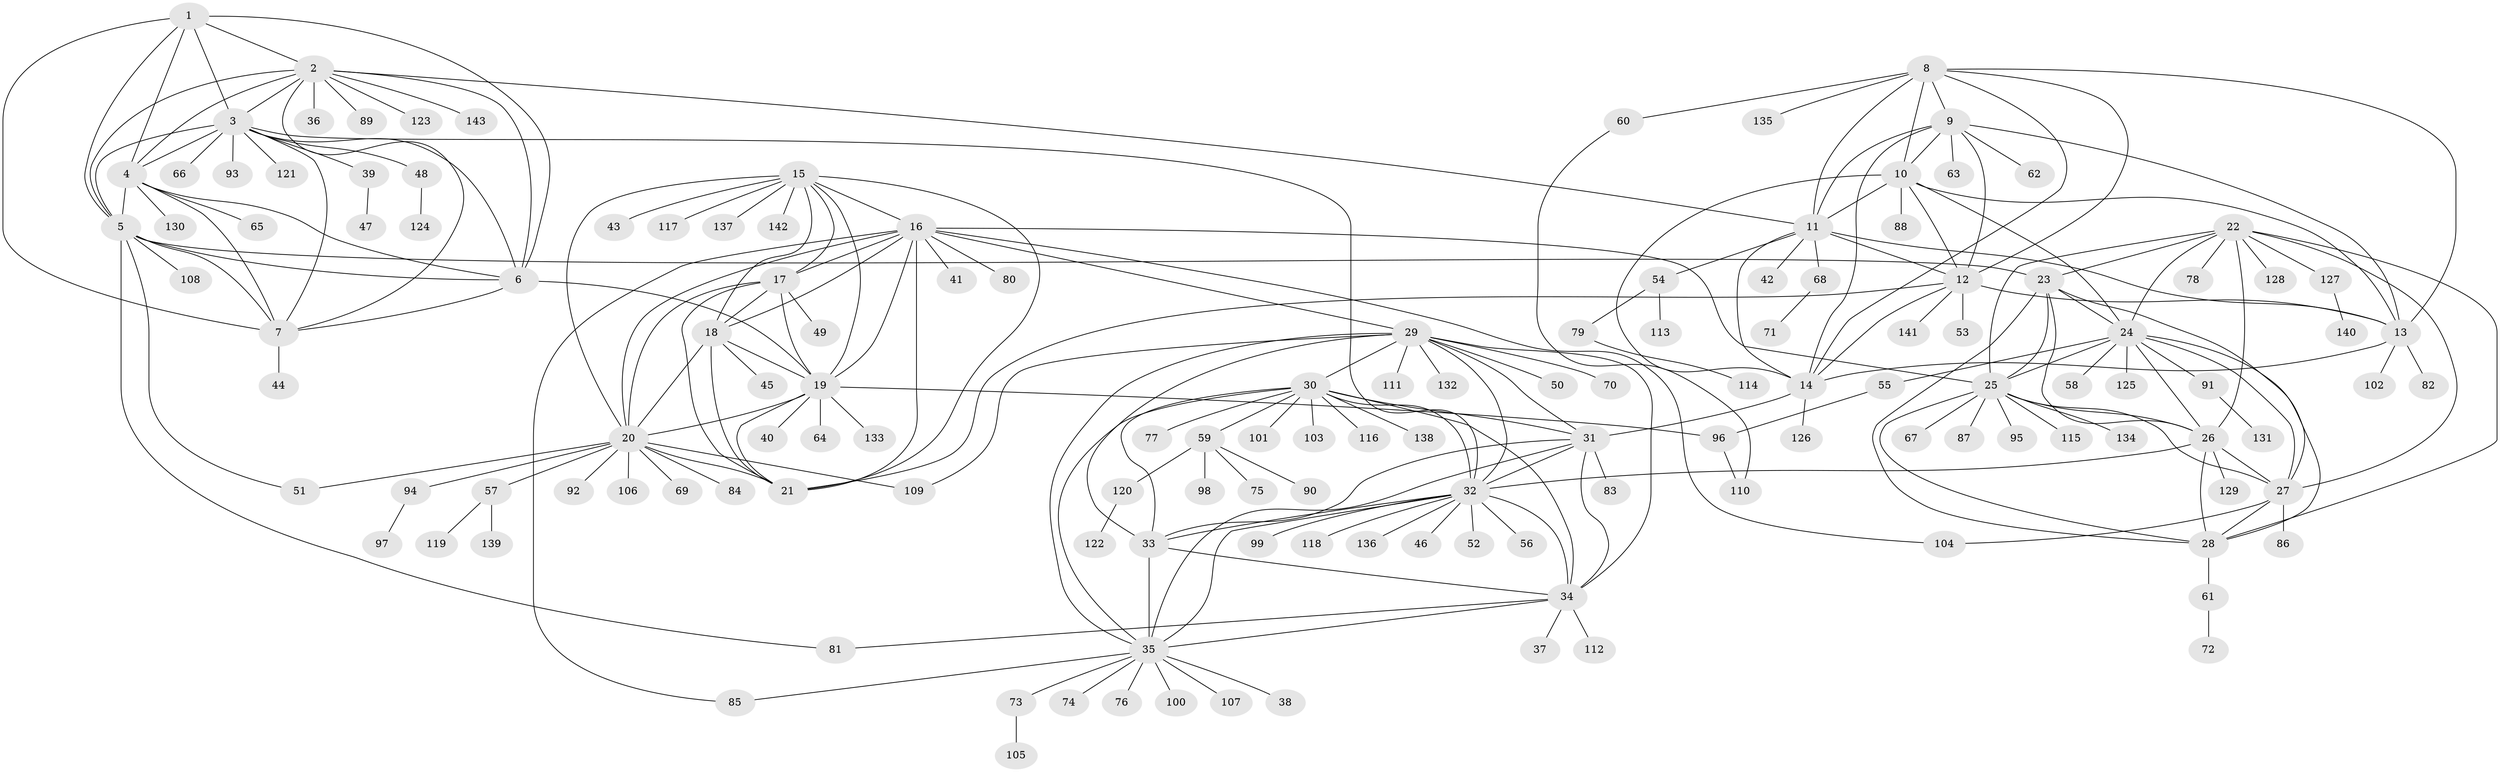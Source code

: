 // Generated by graph-tools (version 1.1) at 2025/11/02/27/25 16:11:30]
// undirected, 143 vertices, 230 edges
graph export_dot {
graph [start="1"]
  node [color=gray90,style=filled];
  1;
  2;
  3;
  4;
  5;
  6;
  7;
  8;
  9;
  10;
  11;
  12;
  13;
  14;
  15;
  16;
  17;
  18;
  19;
  20;
  21;
  22;
  23;
  24;
  25;
  26;
  27;
  28;
  29;
  30;
  31;
  32;
  33;
  34;
  35;
  36;
  37;
  38;
  39;
  40;
  41;
  42;
  43;
  44;
  45;
  46;
  47;
  48;
  49;
  50;
  51;
  52;
  53;
  54;
  55;
  56;
  57;
  58;
  59;
  60;
  61;
  62;
  63;
  64;
  65;
  66;
  67;
  68;
  69;
  70;
  71;
  72;
  73;
  74;
  75;
  76;
  77;
  78;
  79;
  80;
  81;
  82;
  83;
  84;
  85;
  86;
  87;
  88;
  89;
  90;
  91;
  92;
  93;
  94;
  95;
  96;
  97;
  98;
  99;
  100;
  101;
  102;
  103;
  104;
  105;
  106;
  107;
  108;
  109;
  110;
  111;
  112;
  113;
  114;
  115;
  116;
  117;
  118;
  119;
  120;
  121;
  122;
  123;
  124;
  125;
  126;
  127;
  128;
  129;
  130;
  131;
  132;
  133;
  134;
  135;
  136;
  137;
  138;
  139;
  140;
  141;
  142;
  143;
  1 -- 2;
  1 -- 3;
  1 -- 4;
  1 -- 5;
  1 -- 6;
  1 -- 7;
  2 -- 3;
  2 -- 4;
  2 -- 5;
  2 -- 6;
  2 -- 7;
  2 -- 11;
  2 -- 36;
  2 -- 89;
  2 -- 123;
  2 -- 143;
  3 -- 4;
  3 -- 5;
  3 -- 6;
  3 -- 7;
  3 -- 32;
  3 -- 39;
  3 -- 48;
  3 -- 66;
  3 -- 93;
  3 -- 121;
  4 -- 5;
  4 -- 6;
  4 -- 7;
  4 -- 65;
  4 -- 130;
  5 -- 6;
  5 -- 7;
  5 -- 23;
  5 -- 51;
  5 -- 81;
  5 -- 108;
  6 -- 7;
  6 -- 19;
  7 -- 44;
  8 -- 9;
  8 -- 10;
  8 -- 11;
  8 -- 12;
  8 -- 13;
  8 -- 14;
  8 -- 60;
  8 -- 135;
  9 -- 10;
  9 -- 11;
  9 -- 12;
  9 -- 13;
  9 -- 14;
  9 -- 62;
  9 -- 63;
  10 -- 11;
  10 -- 12;
  10 -- 13;
  10 -- 14;
  10 -- 24;
  10 -- 88;
  11 -- 12;
  11 -- 13;
  11 -- 14;
  11 -- 42;
  11 -- 54;
  11 -- 68;
  12 -- 13;
  12 -- 14;
  12 -- 21;
  12 -- 53;
  12 -- 141;
  13 -- 14;
  13 -- 82;
  13 -- 102;
  14 -- 31;
  14 -- 126;
  15 -- 16;
  15 -- 17;
  15 -- 18;
  15 -- 19;
  15 -- 20;
  15 -- 21;
  15 -- 43;
  15 -- 117;
  15 -- 137;
  15 -- 142;
  16 -- 17;
  16 -- 18;
  16 -- 19;
  16 -- 20;
  16 -- 21;
  16 -- 25;
  16 -- 29;
  16 -- 41;
  16 -- 80;
  16 -- 85;
  16 -- 104;
  17 -- 18;
  17 -- 19;
  17 -- 20;
  17 -- 21;
  17 -- 49;
  18 -- 19;
  18 -- 20;
  18 -- 21;
  18 -- 45;
  19 -- 20;
  19 -- 21;
  19 -- 40;
  19 -- 64;
  19 -- 96;
  19 -- 133;
  20 -- 21;
  20 -- 51;
  20 -- 57;
  20 -- 69;
  20 -- 84;
  20 -- 92;
  20 -- 94;
  20 -- 106;
  20 -- 109;
  22 -- 23;
  22 -- 24;
  22 -- 25;
  22 -- 26;
  22 -- 27;
  22 -- 28;
  22 -- 78;
  22 -- 127;
  22 -- 128;
  23 -- 24;
  23 -- 25;
  23 -- 26;
  23 -- 27;
  23 -- 28;
  24 -- 25;
  24 -- 26;
  24 -- 27;
  24 -- 28;
  24 -- 55;
  24 -- 58;
  24 -- 91;
  24 -- 125;
  25 -- 26;
  25 -- 27;
  25 -- 28;
  25 -- 67;
  25 -- 87;
  25 -- 95;
  25 -- 115;
  25 -- 134;
  26 -- 27;
  26 -- 28;
  26 -- 32;
  26 -- 129;
  27 -- 28;
  27 -- 86;
  27 -- 104;
  28 -- 61;
  29 -- 30;
  29 -- 31;
  29 -- 32;
  29 -- 33;
  29 -- 34;
  29 -- 35;
  29 -- 50;
  29 -- 70;
  29 -- 109;
  29 -- 111;
  29 -- 132;
  30 -- 31;
  30 -- 32;
  30 -- 33;
  30 -- 34;
  30 -- 35;
  30 -- 59;
  30 -- 77;
  30 -- 101;
  30 -- 103;
  30 -- 116;
  30 -- 138;
  31 -- 32;
  31 -- 33;
  31 -- 34;
  31 -- 35;
  31 -- 83;
  32 -- 33;
  32 -- 34;
  32 -- 35;
  32 -- 46;
  32 -- 52;
  32 -- 56;
  32 -- 99;
  32 -- 118;
  32 -- 136;
  33 -- 34;
  33 -- 35;
  34 -- 35;
  34 -- 37;
  34 -- 81;
  34 -- 112;
  35 -- 38;
  35 -- 73;
  35 -- 74;
  35 -- 76;
  35 -- 85;
  35 -- 100;
  35 -- 107;
  39 -- 47;
  48 -- 124;
  54 -- 79;
  54 -- 113;
  55 -- 96;
  57 -- 119;
  57 -- 139;
  59 -- 75;
  59 -- 90;
  59 -- 98;
  59 -- 120;
  60 -- 110;
  61 -- 72;
  68 -- 71;
  73 -- 105;
  79 -- 114;
  91 -- 131;
  94 -- 97;
  96 -- 110;
  120 -- 122;
  127 -- 140;
}
